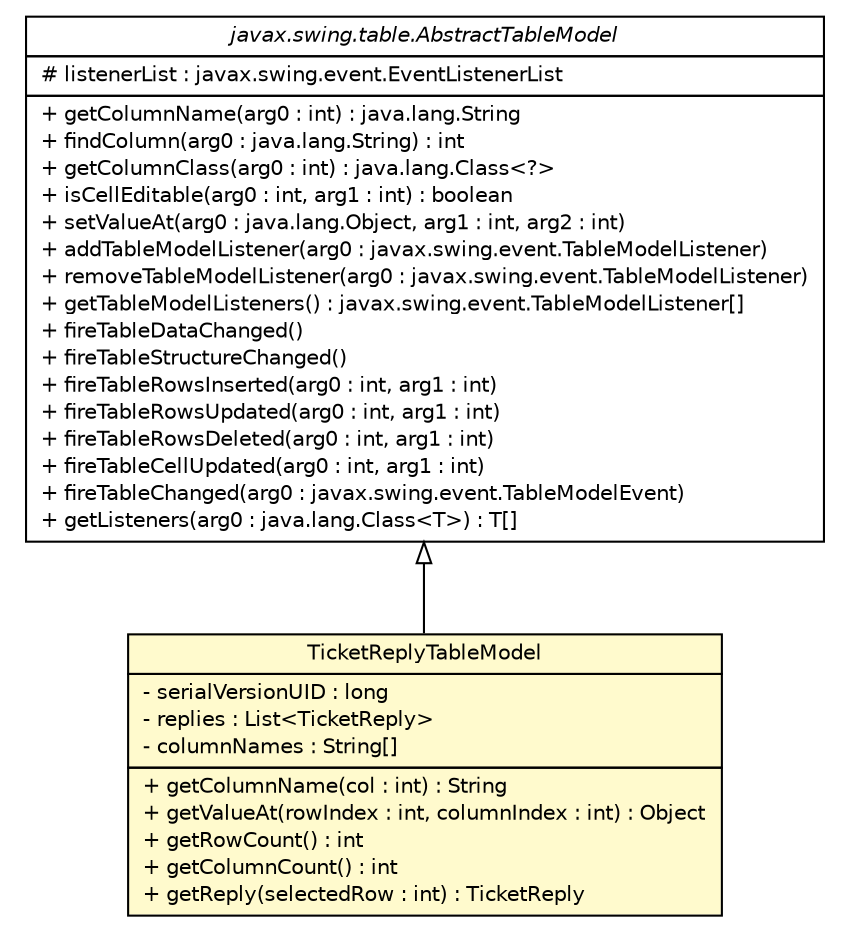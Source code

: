 #!/usr/local/bin/dot
#
# Class diagram 
# Generated by UMLGraph version 5.4 (http://www.umlgraph.org/)
#

digraph G {
	edge [fontname="Helvetica",fontsize=10,labelfontname="Helvetica",labelfontsize=10];
	node [fontname="Helvetica",fontsize=10,shape=plaintext];
	nodesep=0.25;
	ranksep=0.5;
	// de.articmodding.TroubleTicket.TicketReplyTableModel
	c97 [label=<<table title="de.articmodding.TroubleTicket.TicketReplyTableModel" border="0" cellborder="1" cellspacing="0" cellpadding="2" port="p" bgcolor="lemonChiffon" href="./TicketReplyTableModel.html">
		<tr><td><table border="0" cellspacing="0" cellpadding="1">
<tr><td align="center" balign="center"> TicketReplyTableModel </td></tr>
		</table></td></tr>
		<tr><td><table border="0" cellspacing="0" cellpadding="1">
<tr><td align="left" balign="left"> - serialVersionUID : long </td></tr>
<tr><td align="left" balign="left"> - replies : List&lt;TicketReply&gt; </td></tr>
<tr><td align="left" balign="left"> - columnNames : String[] </td></tr>
		</table></td></tr>
		<tr><td><table border="0" cellspacing="0" cellpadding="1">
<tr><td align="left" balign="left"> + getColumnName(col : int) : String </td></tr>
<tr><td align="left" balign="left"> + getValueAt(rowIndex : int, columnIndex : int) : Object </td></tr>
<tr><td align="left" balign="left"> + getRowCount() : int </td></tr>
<tr><td align="left" balign="left"> + getColumnCount() : int </td></tr>
<tr><td align="left" balign="left"> + getReply(selectedRow : int) : TicketReply </td></tr>
		</table></td></tr>
		</table>>, URL="./TicketReplyTableModel.html", fontname="Helvetica", fontcolor="black", fontsize=10.0];
	//de.articmodding.TroubleTicket.TicketReplyTableModel extends javax.swing.table.AbstractTableModel
	c103:p -> c97:p [dir=back,arrowtail=empty];
	// javax.swing.table.AbstractTableModel
	c103 [label=<<table title="javax.swing.table.AbstractTableModel" border="0" cellborder="1" cellspacing="0" cellpadding="2" port="p" href="http://java.sun.com/j2se/1.4.2/docs/api/javax/swing/table/AbstractTableModel.html">
		<tr><td><table border="0" cellspacing="0" cellpadding="1">
<tr><td align="center" balign="center"><font face="Helvetica-Oblique"> javax.swing.table.AbstractTableModel </font></td></tr>
		</table></td></tr>
		<tr><td><table border="0" cellspacing="0" cellpadding="1">
<tr><td align="left" balign="left"> # listenerList : javax.swing.event.EventListenerList </td></tr>
		</table></td></tr>
		<tr><td><table border="0" cellspacing="0" cellpadding="1">
<tr><td align="left" balign="left"> + getColumnName(arg0 : int) : java.lang.String </td></tr>
<tr><td align="left" balign="left"> + findColumn(arg0 : java.lang.String) : int </td></tr>
<tr><td align="left" balign="left"> + getColumnClass(arg0 : int) : java.lang.Class&lt;?&gt; </td></tr>
<tr><td align="left" balign="left"> + isCellEditable(arg0 : int, arg1 : int) : boolean </td></tr>
<tr><td align="left" balign="left"> + setValueAt(arg0 : java.lang.Object, arg1 : int, arg2 : int) </td></tr>
<tr><td align="left" balign="left"> + addTableModelListener(arg0 : javax.swing.event.TableModelListener) </td></tr>
<tr><td align="left" balign="left"> + removeTableModelListener(arg0 : javax.swing.event.TableModelListener) </td></tr>
<tr><td align="left" balign="left"> + getTableModelListeners() : javax.swing.event.TableModelListener[] </td></tr>
<tr><td align="left" balign="left"> + fireTableDataChanged() </td></tr>
<tr><td align="left" balign="left"> + fireTableStructureChanged() </td></tr>
<tr><td align="left" balign="left"> + fireTableRowsInserted(arg0 : int, arg1 : int) </td></tr>
<tr><td align="left" balign="left"> + fireTableRowsUpdated(arg0 : int, arg1 : int) </td></tr>
<tr><td align="left" balign="left"> + fireTableRowsDeleted(arg0 : int, arg1 : int) </td></tr>
<tr><td align="left" balign="left"> + fireTableCellUpdated(arg0 : int, arg1 : int) </td></tr>
<tr><td align="left" balign="left"> + fireTableChanged(arg0 : javax.swing.event.TableModelEvent) </td></tr>
<tr><td align="left" balign="left"> + getListeners(arg0 : java.lang.Class&lt;T&gt;) : T[] </td></tr>
		</table></td></tr>
		</table>>, URL="http://java.sun.com/j2se/1.4.2/docs/api/javax/swing/table/AbstractTableModel.html", fontname="Helvetica", fontcolor="black", fontsize=10.0];
}

